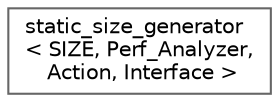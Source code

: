 digraph "类继承关系图"
{
 // LATEX_PDF_SIZE
  bgcolor="transparent";
  edge [fontname=Helvetica,fontsize=10,labelfontname=Helvetica,labelfontsize=10];
  node [fontname=Helvetica,fontsize=10,shape=box,height=0.2,width=0.4];
  rankdir="LR";
  Node0 [id="Node000000",label="static_size_generator\l\< SIZE, Perf_Analyzer,\l Action, Interface \>",height=0.2,width=0.4,color="grey40", fillcolor="white", style="filled",URL="$structstatic__size__generator.html",tooltip=" "];
}
